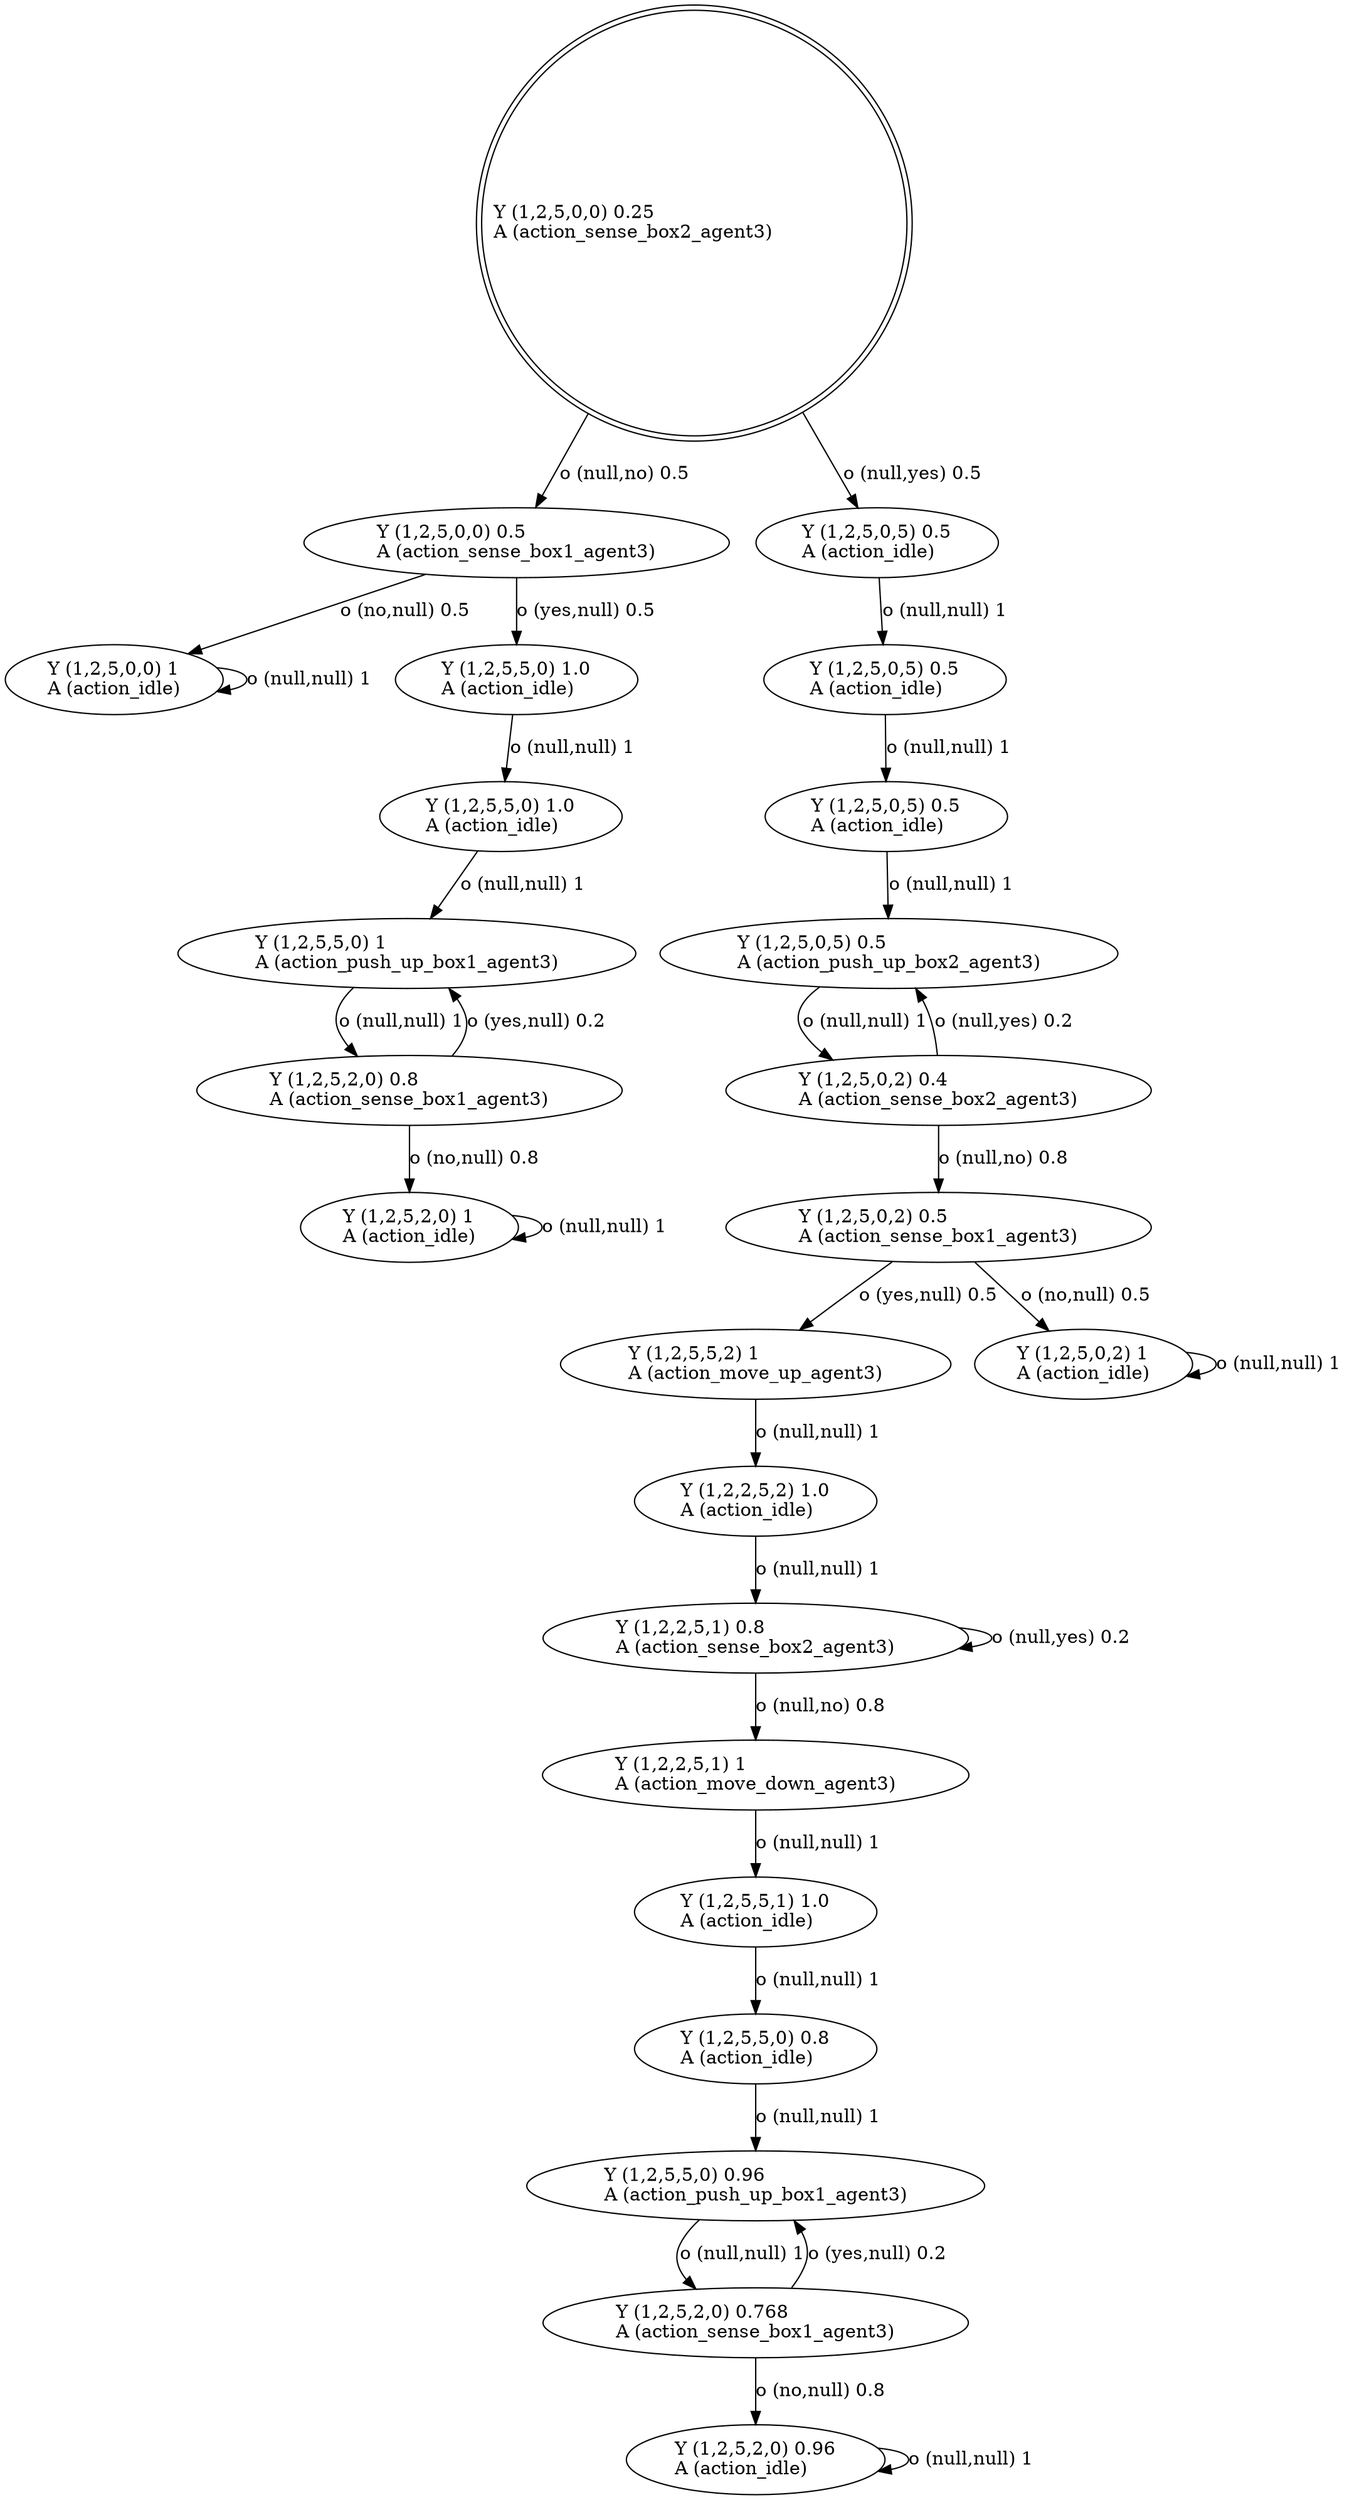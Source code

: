 digraph "G" {
root [label="Y (1,2,5,0,0) 0.25\lA (action_sense_box2_agent3)\l", labeljust="l", shape=doublecircle];
x0row7 [label="Y (1,2,5,0,5) 0.5\lA (action_push_up_box2_agent3)\l"];
x0row8 [label="Y (1,2,5,0,0) 0.5\lA (action_sense_box1_agent3)\l"];
x0row77 [label="Y (1,2,5,5,1) 1.0\lA (action_idle)\l"];
x0row86 [label="Y (1,2,5,5,0) 0.8\lA (action_idle)\l"];
x0row110 [label="Y (1,2,5,2,0) 0.96\lA (action_idle)\l"];
x0row21 [label="Y (1,2,5,0,2) 0.4\lA (action_sense_box2_agent3)\l"];
x0row138 [label="Y (1,2,5,5,0) 1\lA (action_push_up_box1_agent3)\l"];
x0row139 [label="Y (1,2,5,0,0) 1\lA (action_idle)\l"];
x0row146 [label="Y (1,2,5,2,0) 0.8\lA (action_sense_box1_agent3)\l"];
x0row156 [label="Y (1,2,5,2,0) 1\lA (action_idle)\l"];
x0row94 [label="Y (1,2,5,5,0) 0.96\lA (action_push_up_box1_agent3)\l"];
x0row99 [label="Y (1,2,5,2,0) 0.768\lA (action_sense_box1_agent3)\l"];
x0row53 [label="Y (1,2,2,5,2) 1.0\lA (action_idle)\l"];
x0row63 [label="Y (1,2,2,5,1) 0.8\lA (action_sense_box2_agent3)\l"];
x0row31 [label="Y (1,2,5,0,2) 0.5\lA (action_sense_box1_agent3)\l"];
x0row68 [label="Y (1,2,2,5,1) 1\lA (action_move_down_agent3)\l"];
x0row41 [label="Y (1,2,5,5,2) 1\lA (action_move_up_agent3)\l"];
x0row42 [label="Y (1,2,5,0,2) 1\lA (action_idle)\l"];
x0row7_noop_0 [label="Y (1,2,5,0,5) 0.5\lA (action_idle)\l"];
x0row7_noop_1 [label="Y (1,2,5,0,5) 0.5\lA (action_idle)\l"];
x0row7_noop_2 [label="Y (1,2,5,0,5) 0.5\lA (action_idle)\l"];
x0row138_noop_0 [label="Y (1,2,5,5,0) 1.0\lA (action_idle)\l"];
x0row138_noop_1 [label="Y (1,2,5,5,0) 1.0\lA (action_idle)\l"];
root -> x0row8  [key=0, label="o (null,no) 0.5\l"];
root -> x0row7_noop_0  [key=0, label="o (null,yes) 0.5\l"];
x0row7 -> x0row21  [key=0, label="o (null,null) 1\l"];
x0row8 -> x0row139  [key=0, label="o (no,null) 0.5\l"];
x0row8 -> x0row138_noop_0  [key=0, label="o (yes,null) 0.5\l"];
x0row77 -> x0row86  [key=0, label="o (null,null) 1\l"];
x0row86 -> x0row94  [key=0, label="o (null,null) 1\l"];
x0row110 -> x0row110  [key=0, label="o (null,null) 1\l"];
x0row21 -> x0row7  [key=0, label="o (null,yes) 0.2\l"];
x0row21 -> x0row31  [key=0, label="o (null,no) 0.8\l"];
x0row138 -> x0row146  [key=0, label="o (null,null) 1\l"];
x0row139 -> x0row139  [key=0, label="o (null,null) 1\l"];
x0row146 -> x0row138  [key=0, label="o (yes,null) 0.2\l"];
x0row146 -> x0row156  [key=0, label="o (no,null) 0.8\l"];
x0row156 -> x0row156  [key=0, label="o (null,null) 1\l"];
x0row94 -> x0row99  [key=0, label="o (null,null) 1\l"];
x0row99 -> x0row94  [key=0, label="o (yes,null) 0.2\l"];
x0row99 -> x0row110  [key=0, label="o (no,null) 0.8\l"];
x0row53 -> x0row63  [key=0, label="o (null,null) 1\l"];
x0row63 -> x0row68  [key=0, label="o (null,no) 0.8\l"];
x0row63 -> x0row63  [key=0, label="o (null,yes) 0.2\l"];
x0row31 -> x0row41  [key=0, label="o (yes,null) 0.5\l"];
x0row31 -> x0row42  [key=0, label="o (no,null) 0.5\l"];
x0row68 -> x0row77  [key=0, label="o (null,null) 1\l"];
x0row41 -> x0row53  [key=0, label="o (null,null) 1\l"];
x0row42 -> x0row42  [key=0, label="o (null,null) 1\l"];
x0row7_noop_0 -> x0row7_noop_1  [key=0, label="o (null,null) 1\l"];
x0row7_noop_1 -> x0row7_noop_2  [key=0, label="o (null,null) 1\l"];
x0row7_noop_2 -> x0row7  [key=0, label="o (null,null) 1\l"];
x0row138_noop_0 -> x0row138_noop_1  [key=0, label="o (null,null) 1\l"];
x0row138_noop_1 -> x0row138  [key=0, label="o (null,null) 1\l"];
}
